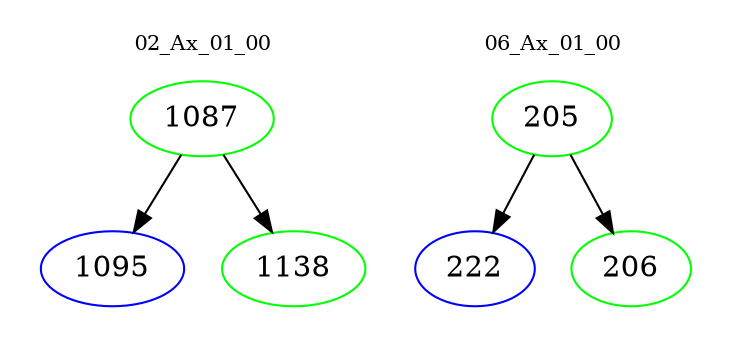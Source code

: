 digraph{
subgraph cluster_0 {
color = white
label = "02_Ax_01_00";
fontsize=10;
T0_1087 [label="1087", color="green"]
T0_1087 -> T0_1095 [color="black"]
T0_1095 [label="1095", color="blue"]
T0_1087 -> T0_1138 [color="black"]
T0_1138 [label="1138", color="green"]
}
subgraph cluster_1 {
color = white
label = "06_Ax_01_00";
fontsize=10;
T1_205 [label="205", color="green"]
T1_205 -> T1_222 [color="black"]
T1_222 [label="222", color="blue"]
T1_205 -> T1_206 [color="black"]
T1_206 [label="206", color="green"]
}
}
